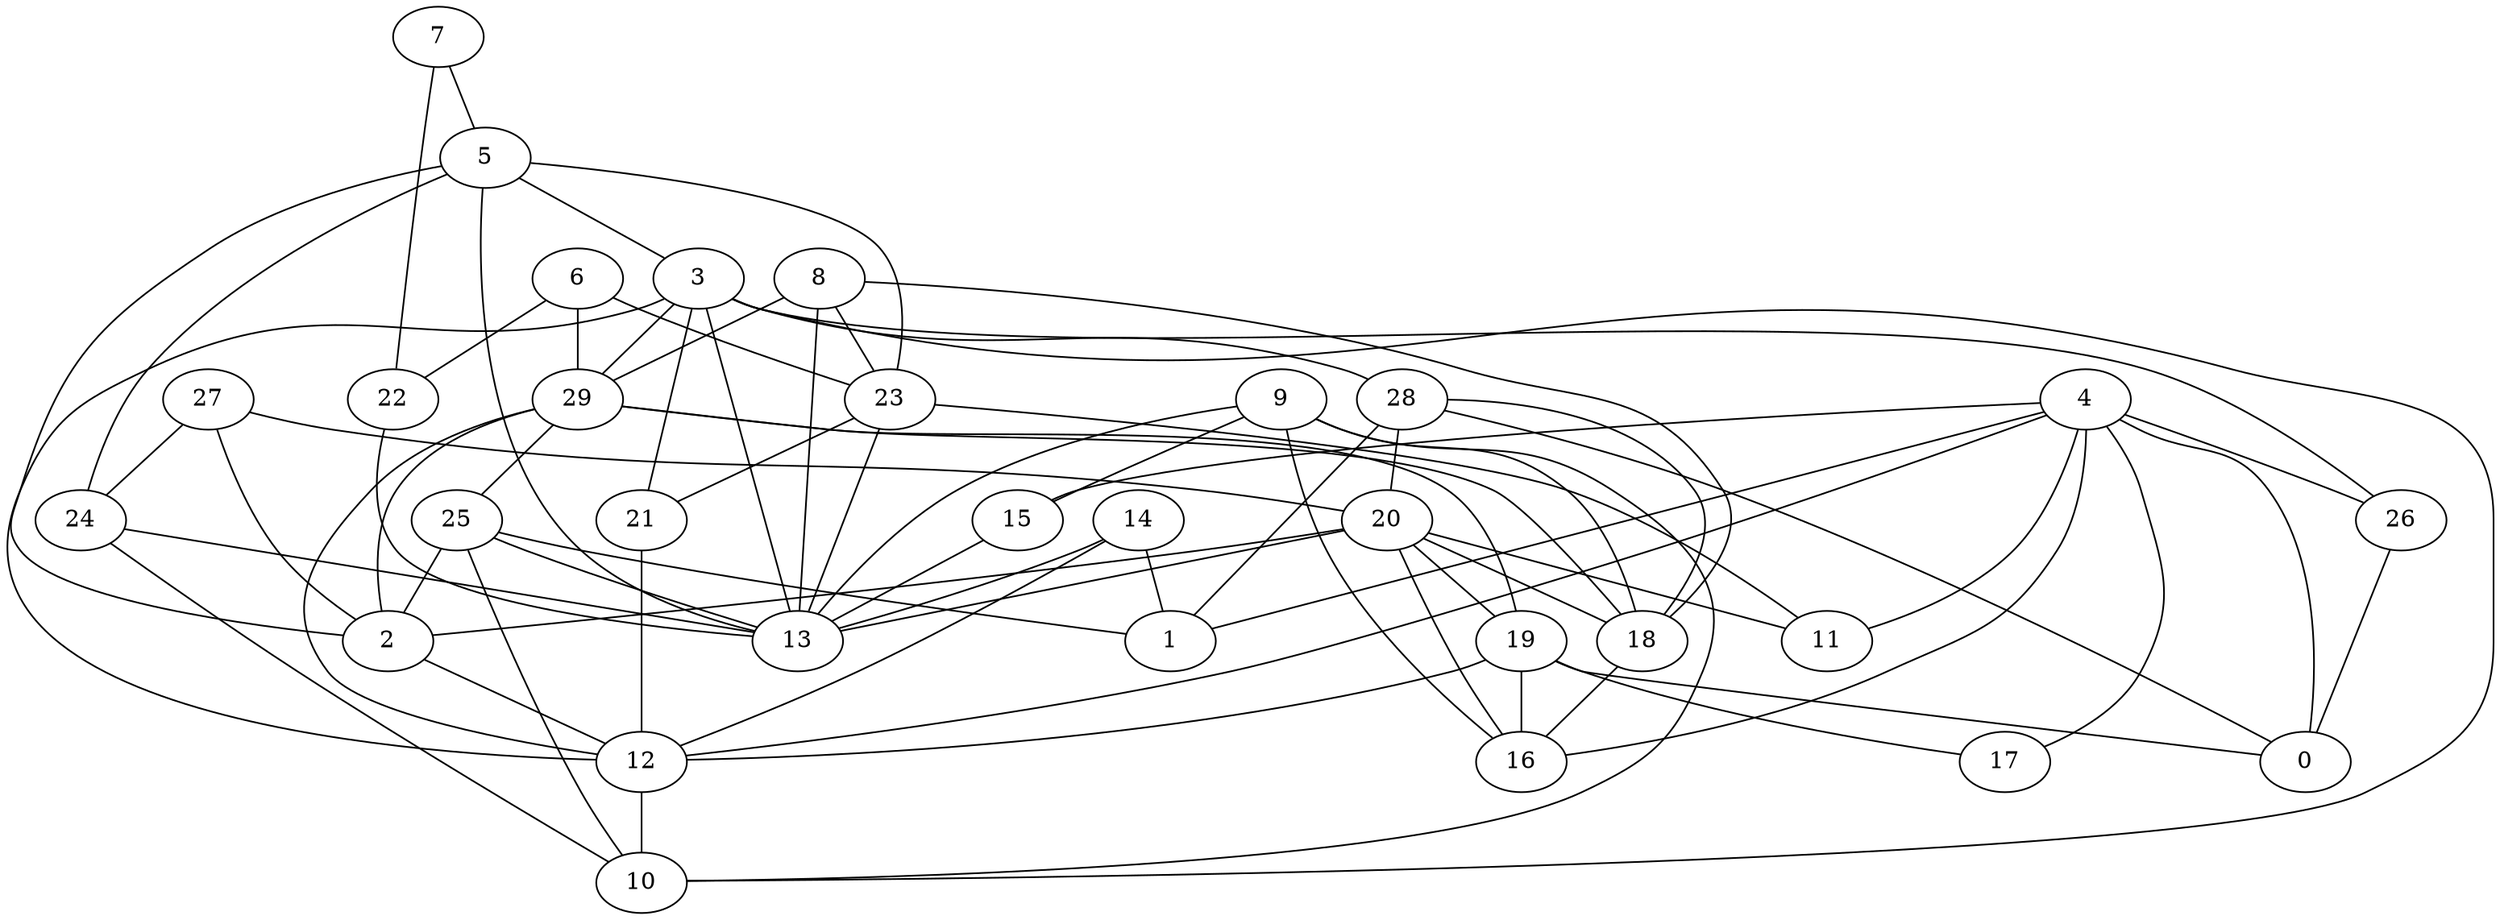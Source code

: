 digraph GG_graph {

subgraph G_graph {
edge [color = black]
"5" -> "24" [dir = none]
"4" -> "12" [dir = none]
"4" -> "26" [dir = none]
"4" -> "17" [dir = none]
"4" -> "11" [dir = none]
"27" -> "2" [dir = none]
"7" -> "22" [dir = none]
"9" -> "16" [dir = none]
"9" -> "13" [dir = none]
"22" -> "13" [dir = none]
"18" -> "16" [dir = none]
"15" -> "13" [dir = none]
"14" -> "1" [dir = none]
"14" -> "13" [dir = none]
"20" -> "13" [dir = none]
"20" -> "2" [dir = none]
"23" -> "21" [dir = none]
"23" -> "11" [dir = none]
"23" -> "13" [dir = none]
"19" -> "0" [dir = none]
"19" -> "16" [dir = none]
"3" -> "28" [dir = none]
"3" -> "29" [dir = none]
"3" -> "10" [dir = none]
"3" -> "13" [dir = none]
"6" -> "29" [dir = none]
"25" -> "2" [dir = none]
"8" -> "29" [dir = none]
"24" -> "13" [dir = none]
"19" -> "17" [dir = none]
"27" -> "20" [dir = none]
"25" -> "13" [dir = none]
"8" -> "18" [dir = none]
"26" -> "0" [dir = none]
"3" -> "26" [dir = none]
"20" -> "19" [dir = none]
"7" -> "5" [dir = none]
"3" -> "21" [dir = none]
"12" -> "10" [dir = none]
"27" -> "24" [dir = none]
"21" -> "12" [dir = none]
"8" -> "23" [dir = none]
"29" -> "18" [dir = none]
"5" -> "3" [dir = none]
"9" -> "18" [dir = none]
"28" -> "20" [dir = none]
"20" -> "18" [dir = none]
"20" -> "16" [dir = none]
"20" -> "11" [dir = none]
"28" -> "0" [dir = none]
"25" -> "10" [dir = none]
"19" -> "12" [dir = none]
"6" -> "22" [dir = none]
"28" -> "18" [dir = none]
"4" -> "16" [dir = none]
"5" -> "23" [dir = none]
"5" -> "2" [dir = none]
"6" -> "23" [dir = none]
"9" -> "15" [dir = none]
"14" -> "12" [dir = none]
"4" -> "0" [dir = none]
"29" -> "25" [dir = none]
"4" -> "15" [dir = none]
"3" -> "12" [dir = none]
"29" -> "19" [dir = none]
"25" -> "1" [dir = none]
"9" -> "10" [dir = none]
"8" -> "13" [dir = none]
"4" -> "1" [dir = none]
"28" -> "1" [dir = none]
"24" -> "10" [dir = none]
"5" -> "13" [dir = none]
"2" -> "12" [dir = none]
"29" -> "2" [dir = none]
"29" -> "12" [dir = none]
}

}
